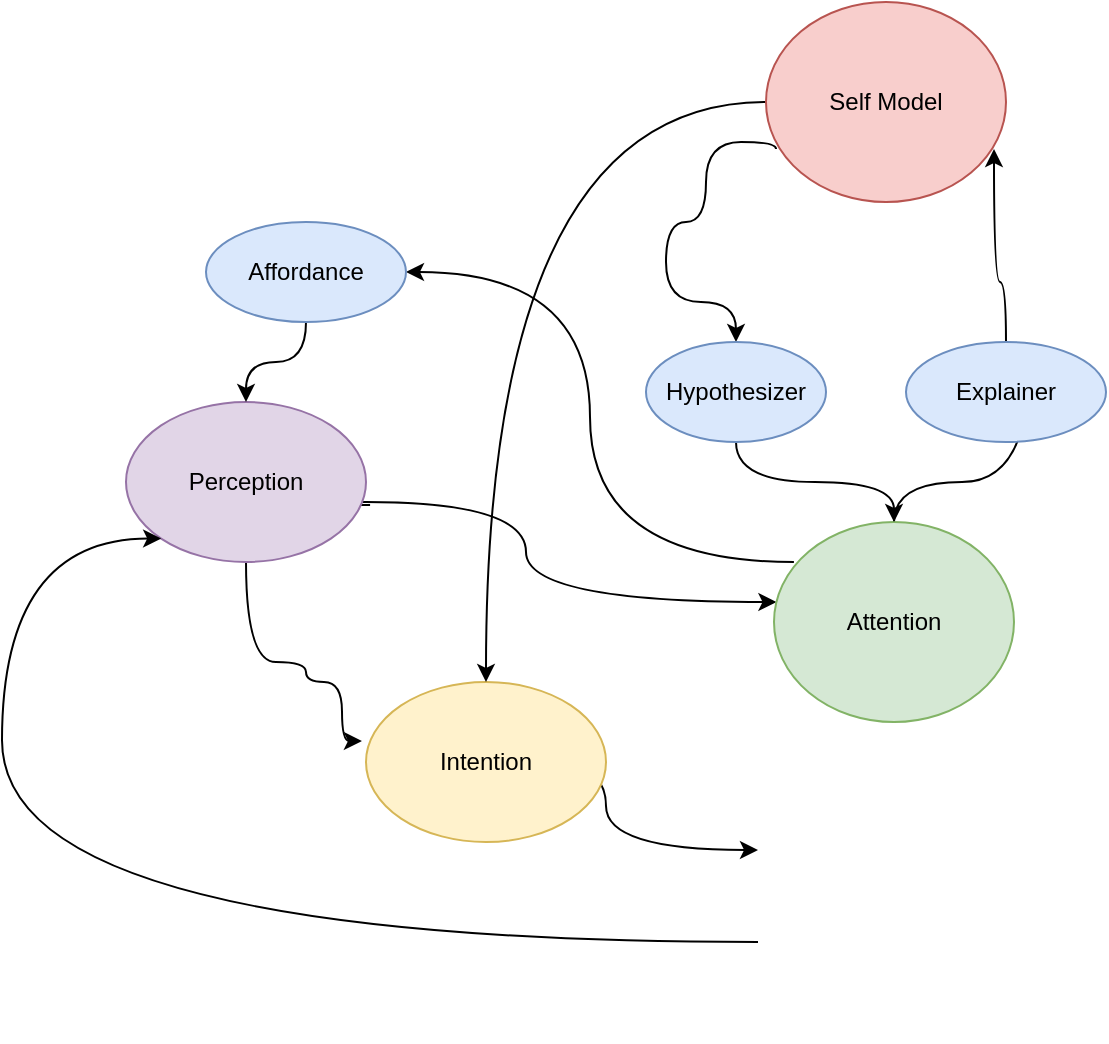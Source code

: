 <mxfile version="18.1.3" type="github">
  <diagram id="NdM1k7HMA_us2tlnT0At" name="Page-1">
    <mxGraphModel dx="894" dy="543" grid="1" gridSize="10" guides="1" tooltips="1" connect="1" arrows="1" fold="1" page="1" pageScale="1" pageWidth="850" pageHeight="1100" math="0" shadow="0">
      <root>
        <mxCell id="0" />
        <mxCell id="1" parent="0" />
        <mxCell id="MLDrHnhKgjnesNrSPSTM-16" value="" style="edgeStyle=orthogonalEdgeStyle;curved=1;orthogonalLoop=1;jettySize=auto;html=1;exitX=1.017;exitY=0.644;exitDx=0;exitDy=0;exitPerimeter=0;" edge="1" parent="1" source="MLDrHnhKgjnesNrSPSTM-1" target="MLDrHnhKgjnesNrSPSTM-5">
          <mxGeometry relative="1" as="geometry">
            <mxPoint x="110" y="80" as="targetPoint" />
            <Array as="points">
              <mxPoint x="170" y="282" />
              <mxPoint x="170" y="280" />
              <mxPoint x="330" y="280" />
              <mxPoint x="330" y="330" />
            </Array>
          </mxGeometry>
        </mxCell>
        <mxCell id="MLDrHnhKgjnesNrSPSTM-20" value="" style="edgeStyle=orthogonalEdgeStyle;curved=1;orthogonalLoop=1;jettySize=auto;html=1;entryX=-0.017;entryY=0.369;entryDx=0;entryDy=0;entryPerimeter=0;" edge="1" parent="1" source="MLDrHnhKgjnesNrSPSTM-1" target="MLDrHnhKgjnesNrSPSTM-2">
          <mxGeometry relative="1" as="geometry">
            <mxPoint x="110" y="400" as="targetPoint" />
            <Array as="points">
              <mxPoint x="190" y="360" />
              <mxPoint x="220" y="360" />
              <mxPoint x="220" y="370" />
              <mxPoint x="238" y="370" />
            </Array>
          </mxGeometry>
        </mxCell>
        <mxCell id="MLDrHnhKgjnesNrSPSTM-1" value="Perception" style="ellipse;whiteSpace=wrap;html=1;fillColor=#e1d5e7;strokeColor=#9673a6;" vertex="1" parent="1">
          <mxGeometry x="130" y="230" width="120" height="80" as="geometry" />
        </mxCell>
        <mxCell id="MLDrHnhKgjnesNrSPSTM-22" value="" style="edgeStyle=orthogonalEdgeStyle;curved=1;orthogonalLoop=1;jettySize=auto;html=1;entryX=0;entryY=0.25;entryDx=0;entryDy=0;exitX=0.5;exitY=1;exitDx=0;exitDy=0;" edge="1" parent="1" source="MLDrHnhKgjnesNrSPSTM-2" target="MLDrHnhKgjnesNrSPSTM-6">
          <mxGeometry relative="1" as="geometry">
            <mxPoint x="240" y="510" as="targetPoint" />
            <Array as="points">
              <mxPoint x="370" y="410" />
              <mxPoint x="370" y="454" />
            </Array>
          </mxGeometry>
        </mxCell>
        <mxCell id="MLDrHnhKgjnesNrSPSTM-2" value="Intention" style="ellipse;whiteSpace=wrap;html=1;fillColor=#fff2cc;strokeColor=#d6b656;" vertex="1" parent="1">
          <mxGeometry x="250" y="370" width="120" height="80" as="geometry" />
        </mxCell>
        <mxCell id="MLDrHnhKgjnesNrSPSTM-35" value="" style="edgeStyle=orthogonalEdgeStyle;curved=1;orthogonalLoop=1;jettySize=auto;html=1;startArrow=none;startFill=0;endArrow=classic;endFill=1;entryX=0.62;entryY=0.03;entryDx=0;entryDy=0;entryPerimeter=0;" edge="1" parent="1" source="MLDrHnhKgjnesNrSPSTM-5" target="MLDrHnhKgjnesNrSPSTM-33">
          <mxGeometry relative="1" as="geometry">
            <mxPoint x="650" y="180" as="targetPoint" />
          </mxGeometry>
        </mxCell>
        <mxCell id="MLDrHnhKgjnesNrSPSTM-5" value="Attention" style="ellipse;whiteSpace=wrap;html=1;fillColor=#d5e8d4;strokeColor=#82b366;" vertex="1" parent="1">
          <mxGeometry x="454" y="290" width="120" height="100" as="geometry" />
        </mxCell>
        <mxCell id="MLDrHnhKgjnesNrSPSTM-26" value="" style="edgeStyle=orthogonalEdgeStyle;curved=1;orthogonalLoop=1;jettySize=auto;html=1;startArrow=none;startFill=0;endArrow=classic;endFill=1;entryX=0;entryY=1;entryDx=0;entryDy=0;" edge="1" parent="1" source="MLDrHnhKgjnesNrSPSTM-6" target="MLDrHnhKgjnesNrSPSTM-1">
          <mxGeometry relative="1" as="geometry">
            <mxPoint x="160" y="460" as="targetPoint" />
            <Array as="points">
              <mxPoint x="68" y="500" />
            </Array>
          </mxGeometry>
        </mxCell>
        <mxCell id="MLDrHnhKgjnesNrSPSTM-6" value="" style="shape=image;html=1;verticalAlign=top;verticalLabelPosition=bottom;labelBackgroundColor=#ffffff;imageAspect=0;aspect=fixed;image=https://cdn2.iconfinder.com/data/icons/whcompare-isometric-web-hosting-servers/50/connected-globe-128.png" vertex="1" parent="1">
          <mxGeometry x="446" y="422" width="128" height="128" as="geometry" />
        </mxCell>
        <mxCell id="MLDrHnhKgjnesNrSPSTM-13" value="" style="edgeStyle=orthogonalEdgeStyle;curved=1;orthogonalLoop=1;jettySize=auto;html=1;entryX=1;entryY=0.5;entryDx=0;entryDy=0;exitX=0.083;exitY=0.2;exitDx=0;exitDy=0;exitPerimeter=0;" edge="1" parent="1" source="MLDrHnhKgjnesNrSPSTM-5" target="MLDrHnhKgjnesNrSPSTM-30">
          <mxGeometry relative="1" as="geometry">
            <mxPoint x="290" y="290" as="targetPoint" />
          </mxGeometry>
        </mxCell>
        <mxCell id="MLDrHnhKgjnesNrSPSTM-29" value="" style="edgeStyle=orthogonalEdgeStyle;curved=1;orthogonalLoop=1;jettySize=auto;html=1;startArrow=none;startFill=0;endArrow=classic;endFill=1;entryX=0.5;entryY=0;entryDx=0;entryDy=0;exitX=0.042;exitY=0.735;exitDx=0;exitDy=0;exitPerimeter=0;" edge="1" parent="1" source="MLDrHnhKgjnesNrSPSTM-10" target="MLDrHnhKgjnesNrSPSTM-27">
          <mxGeometry relative="1" as="geometry">
            <Array as="points">
              <mxPoint x="455" y="100" />
              <mxPoint x="420" y="100" />
              <mxPoint x="420" y="140" />
              <mxPoint x="400" y="140" />
              <mxPoint x="400" y="180" />
              <mxPoint x="435" y="180" />
            </Array>
          </mxGeometry>
        </mxCell>
        <mxCell id="MLDrHnhKgjnesNrSPSTM-40" value="" style="edgeStyle=orthogonalEdgeStyle;curved=1;orthogonalLoop=1;jettySize=auto;html=1;startArrow=none;startFill=0;endArrow=classic;endFill=1;entryX=0.5;entryY=0;entryDx=0;entryDy=0;" edge="1" parent="1" source="MLDrHnhKgjnesNrSPSTM-10" target="MLDrHnhKgjnesNrSPSTM-2">
          <mxGeometry relative="1" as="geometry">
            <mxPoint x="310" y="360" as="targetPoint" />
          </mxGeometry>
        </mxCell>
        <mxCell id="MLDrHnhKgjnesNrSPSTM-10" value="Self Model" style="ellipse;whiteSpace=wrap;html=1;fillColor=#f8cecc;strokeColor=#b85450;" vertex="1" parent="1">
          <mxGeometry x="450" y="30" width="120" height="100" as="geometry" />
        </mxCell>
        <mxCell id="MLDrHnhKgjnesNrSPSTM-28" value="" style="edgeStyle=orthogonalEdgeStyle;curved=1;orthogonalLoop=1;jettySize=auto;html=1;startArrow=none;startFill=0;endArrow=classic;endFill=1;exitX=0.5;exitY=1;exitDx=0;exitDy=0;" edge="1" parent="1" source="MLDrHnhKgjnesNrSPSTM-27" target="MLDrHnhKgjnesNrSPSTM-5">
          <mxGeometry relative="1" as="geometry" />
        </mxCell>
        <mxCell id="MLDrHnhKgjnesNrSPSTM-27" value="Hypothesizer" style="ellipse;whiteSpace=wrap;html=1;fillColor=#dae8fc;strokeColor=#6c8ebf;" vertex="1" parent="1">
          <mxGeometry x="390" y="200" width="90" height="50" as="geometry" />
        </mxCell>
        <mxCell id="MLDrHnhKgjnesNrSPSTM-32" value="" style="edgeStyle=orthogonalEdgeStyle;curved=1;orthogonalLoop=1;jettySize=auto;html=1;startArrow=none;startFill=0;endArrow=classic;endFill=1;" edge="1" parent="1" source="MLDrHnhKgjnesNrSPSTM-30" target="MLDrHnhKgjnesNrSPSTM-1">
          <mxGeometry relative="1" as="geometry" />
        </mxCell>
        <mxCell id="MLDrHnhKgjnesNrSPSTM-30" value="Affordance" style="ellipse;whiteSpace=wrap;html=1;fillColor=#dae8fc;strokeColor=#6c8ebf;" vertex="1" parent="1">
          <mxGeometry x="170" y="140" width="100" height="50" as="geometry" />
        </mxCell>
        <mxCell id="MLDrHnhKgjnesNrSPSTM-36" value="" style="edgeStyle=orthogonalEdgeStyle;curved=1;orthogonalLoop=1;jettySize=auto;html=1;startArrow=none;startFill=0;endArrow=classic;endFill=1;entryX=0.95;entryY=0.735;entryDx=0;entryDy=0;entryPerimeter=0;" edge="1" parent="1" source="MLDrHnhKgjnesNrSPSTM-33" target="MLDrHnhKgjnesNrSPSTM-10">
          <mxGeometry relative="1" as="geometry">
            <Array as="points">
              <mxPoint x="570" y="170" />
              <mxPoint x="564" y="170" />
            </Array>
          </mxGeometry>
        </mxCell>
        <mxCell id="MLDrHnhKgjnesNrSPSTM-33" value="Explainer" style="ellipse;whiteSpace=wrap;html=1;fillColor=#dae8fc;strokeColor=#6c8ebf;" vertex="1" parent="1">
          <mxGeometry x="520" y="200" width="100" height="50" as="geometry" />
        </mxCell>
      </root>
    </mxGraphModel>
  </diagram>
</mxfile>
